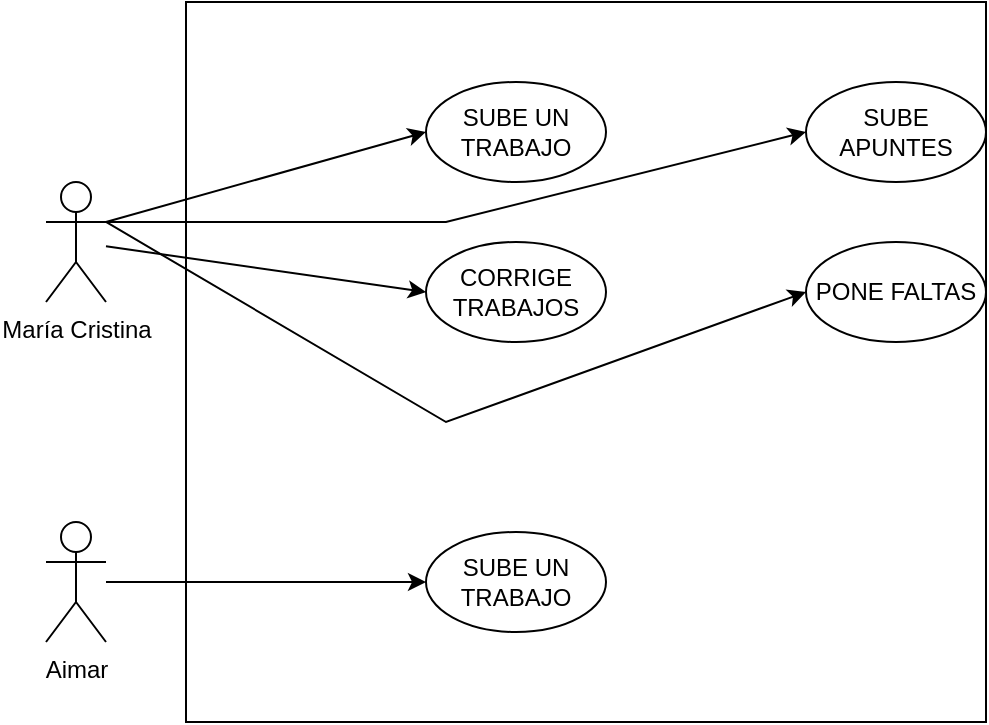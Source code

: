 <mxfile version="27.0.2">
  <diagram name="Página-1" id="sw940wxHK6NHWI3kgmaV">
    <mxGraphModel dx="679" dy="358" grid="1" gridSize="10" guides="1" tooltips="1" connect="1" arrows="1" fold="1" page="1" pageScale="1" pageWidth="827" pageHeight="1169" math="0" shadow="0">
      <root>
        <mxCell id="0" />
        <mxCell id="1" parent="0" />
        <mxCell id="h9C4DT9fEZDkmeFofVGl-1" value="María Cristina" style="shape=umlActor;verticalLabelPosition=bottom;verticalAlign=top;html=1;outlineConnect=0;" parent="1" vertex="1">
          <mxGeometry x="150" y="140" width="30" height="60" as="geometry" />
        </mxCell>
        <mxCell id="h9C4DT9fEZDkmeFofVGl-4" value="" style="rounded=0;whiteSpace=wrap;html=1;fillColor=none;" parent="1" vertex="1">
          <mxGeometry x="220" y="50" width="400" height="360" as="geometry" />
        </mxCell>
        <mxCell id="h9C4DT9fEZDkmeFofVGl-5" value="SUBE UN TRABAJO" style="ellipse;whiteSpace=wrap;html=1;" parent="1" vertex="1">
          <mxGeometry x="340" y="90" width="90" height="50" as="geometry" />
        </mxCell>
        <mxCell id="h9C4DT9fEZDkmeFofVGl-7" value="CORRIGE TRABAJOS" style="ellipse;whiteSpace=wrap;html=1;" parent="1" vertex="1">
          <mxGeometry x="340" y="170" width="90" height="50" as="geometry" />
        </mxCell>
        <mxCell id="h9C4DT9fEZDkmeFofVGl-8" value="SUBE APUNTES" style="ellipse;whiteSpace=wrap;html=1;" parent="1" vertex="1">
          <mxGeometry x="530" y="90" width="90" height="50" as="geometry" />
        </mxCell>
        <mxCell id="h9C4DT9fEZDkmeFofVGl-9" value="PONE FALTAS" style="ellipse;whiteSpace=wrap;html=1;" parent="1" vertex="1">
          <mxGeometry x="530" y="170" width="90" height="50" as="geometry" />
        </mxCell>
        <mxCell id="h9C4DT9fEZDkmeFofVGl-10" value="Aimar" style="shape=umlActor;verticalLabelPosition=bottom;verticalAlign=top;html=1;outlineConnect=0;" parent="1" vertex="1">
          <mxGeometry x="150" y="310" width="30" height="60" as="geometry" />
        </mxCell>
        <mxCell id="h9C4DT9fEZDkmeFofVGl-11" value="SUBE UN TRABAJO" style="ellipse;whiteSpace=wrap;html=1;" parent="1" vertex="1">
          <mxGeometry x="340" y="315" width="90" height="50" as="geometry" />
        </mxCell>
        <mxCell id="h9C4DT9fEZDkmeFofVGl-13" value="" style="endArrow=classic;html=1;rounded=0;" parent="1" source="h9C4DT9fEZDkmeFofVGl-10" target="h9C4DT9fEZDkmeFofVGl-11" edge="1">
          <mxGeometry width="50" height="50" relative="1" as="geometry">
            <mxPoint x="390" y="410" as="sourcePoint" />
            <mxPoint x="440" y="360" as="targetPoint" />
          </mxGeometry>
        </mxCell>
        <mxCell id="h9C4DT9fEZDkmeFofVGl-14" value="" style="endArrow=classic;html=1;rounded=0;entryX=0;entryY=0.5;entryDx=0;entryDy=0;" parent="1" source="h9C4DT9fEZDkmeFofVGl-1" target="h9C4DT9fEZDkmeFofVGl-7" edge="1">
          <mxGeometry width="50" height="50" relative="1" as="geometry">
            <mxPoint x="200" y="170" as="sourcePoint" />
            <mxPoint x="250" y="120" as="targetPoint" />
          </mxGeometry>
        </mxCell>
        <mxCell id="h9C4DT9fEZDkmeFofVGl-16" value="" style="endArrow=classic;html=1;rounded=0;exitX=1;exitY=0.333;exitDx=0;exitDy=0;exitPerimeter=0;entryX=0;entryY=0.5;entryDx=0;entryDy=0;" parent="1" source="h9C4DT9fEZDkmeFofVGl-1" target="h9C4DT9fEZDkmeFofVGl-5" edge="1">
          <mxGeometry width="50" height="50" relative="1" as="geometry">
            <mxPoint x="390" y="410" as="sourcePoint" />
            <mxPoint x="440" y="360" as="targetPoint" />
          </mxGeometry>
        </mxCell>
        <mxCell id="h9C4DT9fEZDkmeFofVGl-18" value="" style="endArrow=classic;html=1;rounded=0;exitX=1;exitY=0.333;exitDx=0;exitDy=0;exitPerimeter=0;entryX=0;entryY=0.5;entryDx=0;entryDy=0;" parent="1" source="h9C4DT9fEZDkmeFofVGl-1" target="h9C4DT9fEZDkmeFofVGl-8" edge="1">
          <mxGeometry width="50" height="50" relative="1" as="geometry">
            <mxPoint x="190" y="182" as="sourcePoint" />
            <mxPoint x="350" y="205" as="targetPoint" />
            <Array as="points">
              <mxPoint x="350" y="160" />
            </Array>
          </mxGeometry>
        </mxCell>
        <mxCell id="h9C4DT9fEZDkmeFofVGl-19" value="" style="endArrow=classic;html=1;rounded=0;entryX=0;entryY=0.5;entryDx=0;entryDy=0;exitX=1;exitY=0.333;exitDx=0;exitDy=0;exitPerimeter=0;" parent="1" source="h9C4DT9fEZDkmeFofVGl-1" target="h9C4DT9fEZDkmeFofVGl-9" edge="1">
          <mxGeometry width="50" height="50" relative="1" as="geometry">
            <mxPoint x="200" y="192" as="sourcePoint" />
            <mxPoint x="360" y="215" as="targetPoint" />
            <Array as="points">
              <mxPoint x="350" y="260" />
            </Array>
          </mxGeometry>
        </mxCell>
      </root>
    </mxGraphModel>
  </diagram>
</mxfile>
